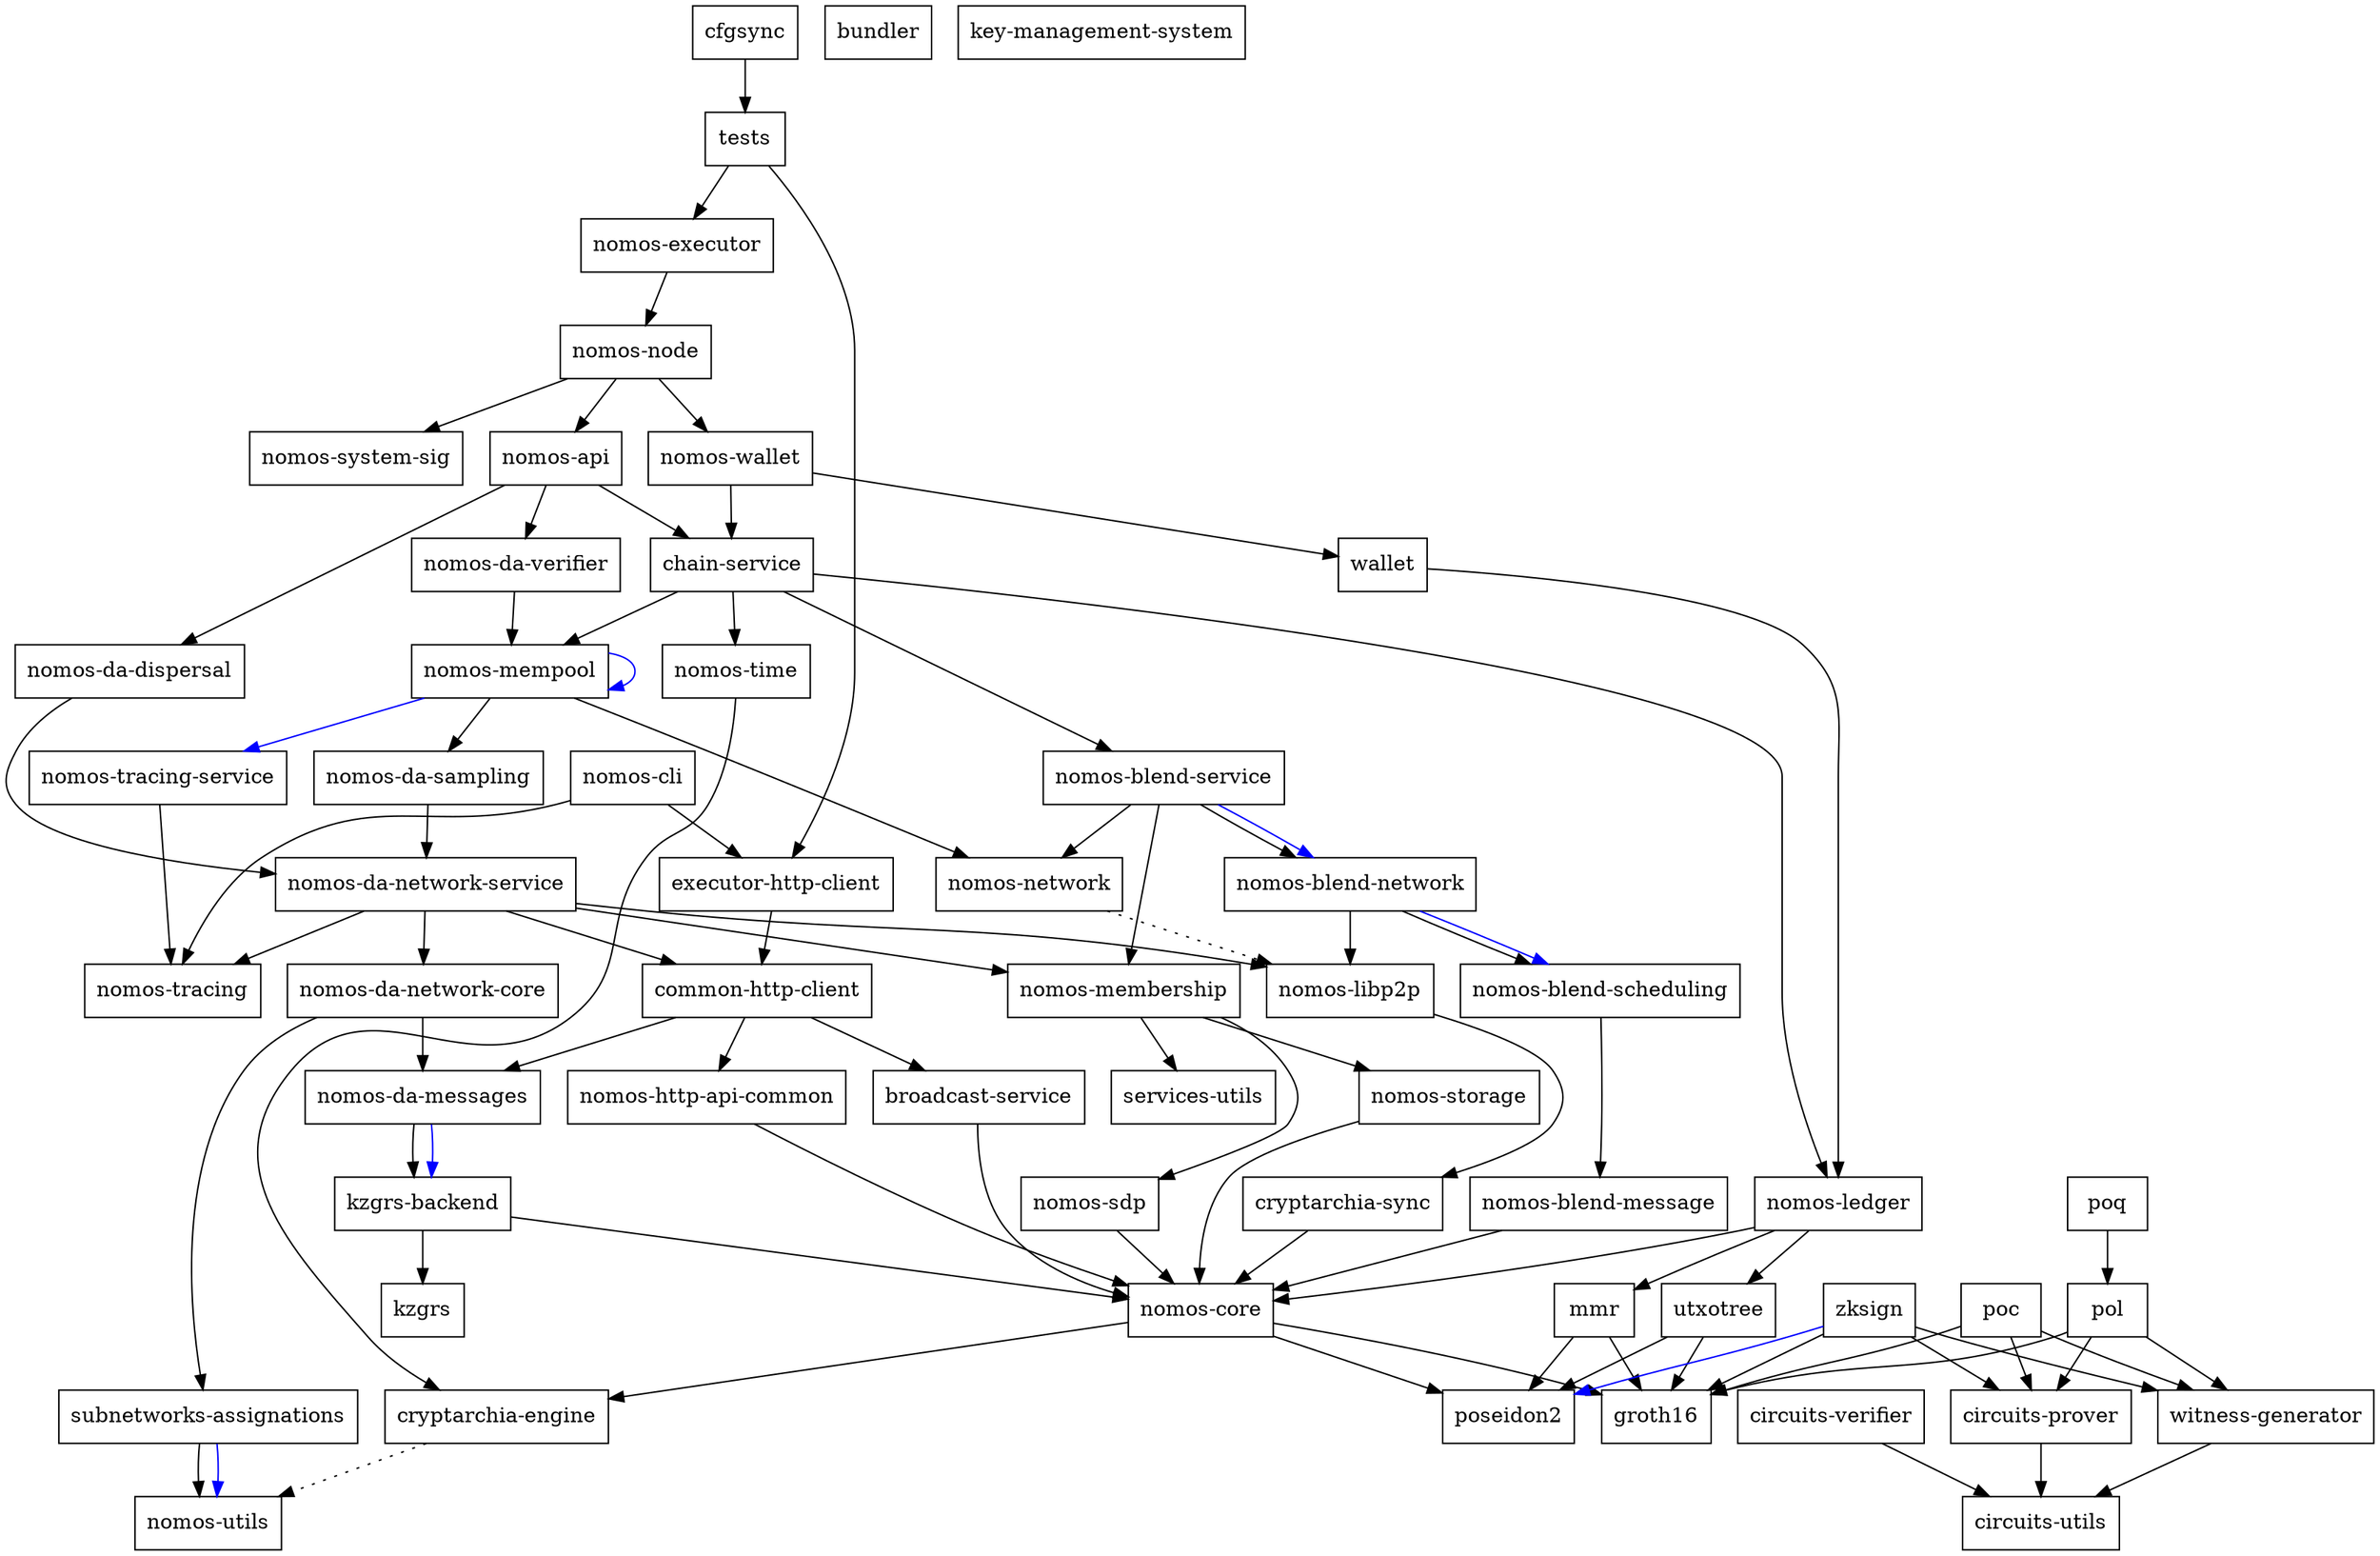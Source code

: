 digraph {
    0 [ label = "cryptarchia-engine" shape = box]
    1 [ label = "nomos-utils" shape = box]
    2 [ label = "cryptarchia-sync" shape = box]
    3 [ label = "nomos-core" shape = box]
    4 [ label = "groth16" shape = box]
    5 [ label = "poseidon2" shape = box]
    6 [ label = "nomos-ledger" shape = box]
    7 [ label = "mmr" shape = box]
    8 [ label = "utxotree" shape = box]
    9 [ label = "nomos-http-api-common" shape = box]
    10 [ label = "nomos-executor" shape = box]
    11 [ label = "broadcast-service" shape = box]
    12 [ label = "kzgrs-backend" shape = box]
    13 [ label = "kzgrs" shape = box]
    14 [ label = "nomos-api" shape = box]
    15 [ label = "chain-service" shape = box]
    16 [ label = "nomos-blend-service" shape = box]
    17 [ label = "nomos-blend-message" shape = box]
    18 [ label = "nomos-blend-network" shape = box]
    19 [ label = "nomos-blend-scheduling" shape = box]
    20 [ label = "nomos-libp2p" shape = box]
    21 [ label = "nomos-membership" shape = box]
    22 [ label = "nomos-sdp" shape = box]
    23 [ label = "nomos-storage" shape = box]
    24 [ label = "services-utils" shape = box]
    25 [ label = "nomos-network" shape = box]
    26 [ label = "nomos-da-sampling" shape = box]
    27 [ label = "nomos-da-network-core" shape = box]
    28 [ label = "nomos-da-messages" shape = box]
    29 [ label = "subnetworks-assignations" shape = box]
    30 [ label = "nomos-da-network-service" shape = box]
    31 [ label = "common-http-client" shape = box]
    32 [ label = "nomos-tracing" shape = box]
    33 [ label = "nomos-mempool" shape = box]
    34 [ label = "nomos-tracing-service" shape = box]
    35 [ label = "nomos-time" shape = box]
    36 [ label = "nomos-da-dispersal" shape = box]
    37 [ label = "nomos-da-verifier" shape = box]
    38 [ label = "nomos-node" shape = box]
    39 [ label = "nomos-system-sig" shape = box]
    40 [ label = "nomos-wallet" shape = box]
    41 [ label = "wallet" shape = box]
    42 [ label = "executor-http-client" shape = box]
    43 [ label = "bundler" shape = box]
    44 [ label = "nomos-cli" shape = box]
    45 [ label = "key-management-system" shape = box]
    46 [ label = "cfgsync" shape = box]
    47 [ label = "tests" shape = box]
    48 [ label = "circuits-prover" shape = box]
    49 [ label = "circuits-utils" shape = box]
    50 [ label = "circuits-verifier" shape = box]
    51 [ label = "witness-generator" shape = box]
    52 [ label = "poc" shape = box]
    53 [ label = "pol" shape = box]
    54 [ label = "poq" shape = box]
    55 [ label = "zksign" shape = box]
    0 -> 1 [ style = dotted]
    2 -> 3 [ ]
    3 -> 0 [ ]
    3 -> 4 [ ]
    3 -> 5 [ ]
    6 -> 7 [ ]
    6 -> 3 [ ]
    6 -> 8 [ ]
    7 -> 4 [ ]
    7 -> 5 [ ]
    8 -> 4 [ ]
    8 -> 5 [ ]
    9 -> 3 [ ]
    10 -> 38 [ ]
    11 -> 3 [ ]
    12 -> 13 [ ]
    12 -> 3 [ ]
    14 -> 15 [ ]
    14 -> 36 [ ]
    14 -> 37 [ ]
    15 -> 16 [ ]
    15 -> 6 [ ]
    15 -> 33 [ ]
    15 -> 35 [ ]
    16 -> 18 [ ]
    16 -> 18 [ color = blue]
    16 -> 21 [ ]
    16 -> 25 [ ]
    17 -> 3 [ ]
    18 -> 19 [ ]
    18 -> 19 [ color = blue]
    18 -> 20 [ ]
    19 -> 17 [ ]
    20 -> 2 [ ]
    21 -> 22 [ ]
    21 -> 23 [ ]
    21 -> 24 [ ]
    22 -> 3 [ ]
    23 -> 3 [ ]
    25 -> 20 [ style = dotted]
    26 -> 30 [ ]
    27 -> 28 [ ]
    27 -> 29 [ ]
    28 -> 12 [ ]
    28 -> 12 [ color = blue]
    29 -> 1 [ ]
    29 -> 1 [ color = blue]
    30 -> 31 [ ]
    30 -> 27 [ ]
    30 -> 20 [ ]
    30 -> 21 [ ]
    30 -> 32 [ ]
    31 -> 11 [ ]
    31 -> 28 [ ]
    31 -> 9 [ ]
    33 -> 26 [ ]
    33 -> 33 [ color = blue]
    33 -> 25 [ ]
    33 -> 34 [ color = blue]
    34 -> 32 [ ]
    35 -> 0 [ ]
    36 -> 30 [ ]
    37 -> 33 [ ]
    38 -> 14 [ ]
    38 -> 39 [ ]
    38 -> 40 [ ]
    40 -> 15 [ ]
    40 -> 41 [ ]
    41 -> 6 [ ]
    42 -> 31 [ ]
    44 -> 42 [ ]
    44 -> 32 [ ]
    46 -> 47 [ ]
    47 -> 42 [ ]
    47 -> 10 [ ]
    48 -> 49 [ ]
    50 -> 49 [ ]
    51 -> 49 [ ]
    52 -> 48 [ ]
    52 -> 4 [ ]
    52 -> 51 [ ]
    53 -> 48 [ ]
    53 -> 4 [ ]
    53 -> 51 [ ]
    54 -> 53 [ ]
    55 -> 48 [ ]
    55 -> 4 [ ]
    55 -> 5 [ color = blue]
    55 -> 51 [ ]
}

